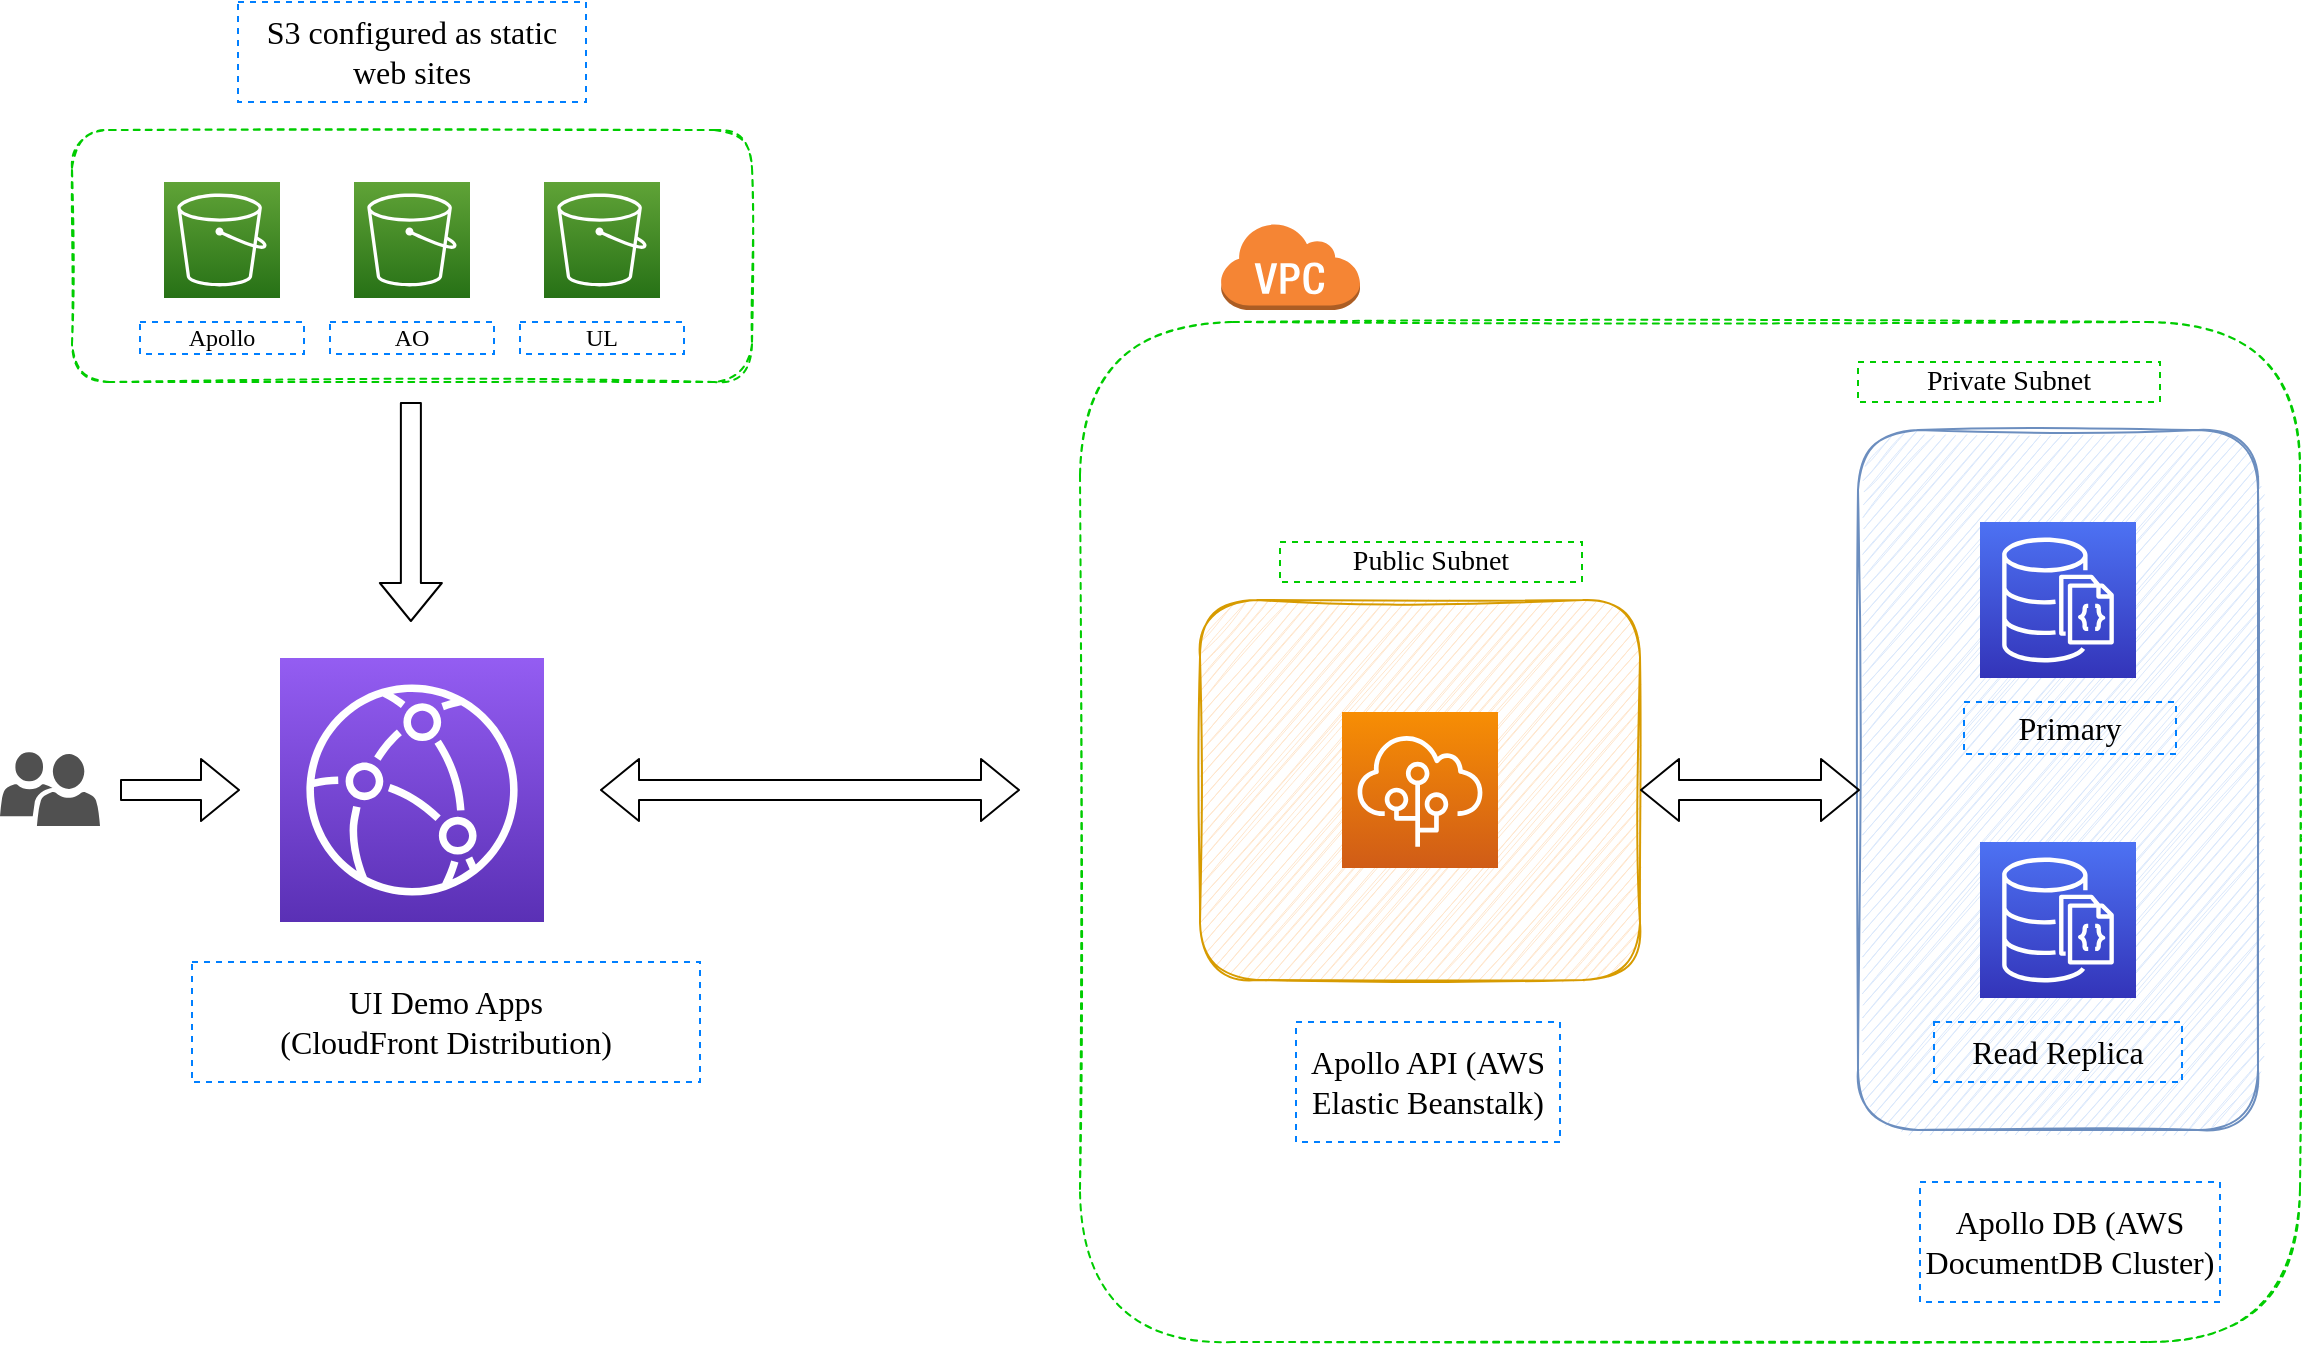 <mxfile version="13.6.5" type="github">
  <diagram id="kFIFrGbDQsV5YvxOIdgo" name="Page-1">
    <mxGraphModel dx="1090" dy="693" grid="1" gridSize="10" guides="1" tooltips="1" connect="1" arrows="1" fold="1" page="1" pageScale="1" pageWidth="1169" pageHeight="827" math="0" shadow="0">
      <root>
        <mxCell id="0" />
        <mxCell id="1" parent="0" />
        <mxCell id="HmWRv2XXiwyb1ps0FjEp-30" value="" style="rounded=1;whiteSpace=wrap;html=1;dashed=1;strokeColor=#00CC00;sketch=1;" vertex="1" parent="1">
          <mxGeometry x="46" y="84" width="340" height="126" as="geometry" />
        </mxCell>
        <mxCell id="HmWRv2XXiwyb1ps0FjEp-17" value="" style="rounded=1;whiteSpace=wrap;html=1;dashed=1;strokeColor=#00CC00;sketch=1;" vertex="1" parent="1">
          <mxGeometry x="550" y="180" width="610" height="510" as="geometry" />
        </mxCell>
        <mxCell id="HmWRv2XXiwyb1ps0FjEp-15" value="" style="rounded=1;whiteSpace=wrap;html=1;fillColor=#ffe6cc;strokeColor=#d79b00;sketch=1;glass=0;" vertex="1" parent="1">
          <mxGeometry x="610" y="319" width="220" height="190" as="geometry" />
        </mxCell>
        <mxCell id="HmWRv2XXiwyb1ps0FjEp-5" value="" style="rounded=1;whiteSpace=wrap;html=1;fillColor=#dae8fc;strokeColor=#6c8ebf;sketch=1;" vertex="1" parent="1">
          <mxGeometry x="939" y="234" width="200" height="350" as="geometry" />
        </mxCell>
        <mxCell id="HmWRv2XXiwyb1ps0FjEp-2" value="" style="outlineConnect=0;fontColor=#232F3E;gradientColor=#4D72F3;gradientDirection=north;fillColor=#3334B9;strokeColor=#ffffff;dashed=0;verticalLabelPosition=bottom;verticalAlign=top;align=center;html=1;fontSize=12;fontStyle=0;aspect=fixed;shape=mxgraph.aws4.resourceIcon;resIcon=mxgraph.aws4.documentdb_with_mongodb_compatibility;" vertex="1" parent="1">
          <mxGeometry x="1000" y="440" width="78" height="78" as="geometry" />
        </mxCell>
        <mxCell id="HmWRv2XXiwyb1ps0FjEp-3" value="" style="outlineConnect=0;fontColor=#232F3E;gradientColor=#4D72F3;gradientDirection=north;fillColor=#3334B9;strokeColor=#ffffff;dashed=0;verticalLabelPosition=bottom;verticalAlign=top;align=center;html=1;fontSize=12;fontStyle=0;aspect=fixed;shape=mxgraph.aws4.resourceIcon;resIcon=mxgraph.aws4.documentdb_with_mongodb_compatibility;" vertex="1" parent="1">
          <mxGeometry x="1000" y="280" width="78" height="78" as="geometry" />
        </mxCell>
        <mxCell id="HmWRv2XXiwyb1ps0FjEp-4" value="" style="outlineConnect=0;fontColor=#232F3E;gradientColor=#F78E04;gradientDirection=north;fillColor=#D05C17;strokeColor=#ffffff;dashed=0;verticalLabelPosition=bottom;verticalAlign=top;align=center;html=1;fontSize=12;fontStyle=0;aspect=fixed;shape=mxgraph.aws4.resourceIcon;resIcon=mxgraph.aws4.elastic_beanstalk;" vertex="1" parent="1">
          <mxGeometry x="681" y="375" width="78" height="78" as="geometry" />
        </mxCell>
        <mxCell id="HmWRv2XXiwyb1ps0FjEp-9" value="&lt;font style=&quot;font-size: 16px&quot; face=&quot;Verdana&quot;&gt;Apollo DB (AWS DocumentDB Cluster)&lt;/font&gt;" style="text;html=1;fillColor=none;align=center;verticalAlign=middle;whiteSpace=wrap;rounded=0;dashed=1;strokeColor=#007FFF;" vertex="1" parent="1">
          <mxGeometry x="970" y="610" width="150" height="60" as="geometry" />
        </mxCell>
        <mxCell id="HmWRv2XXiwyb1ps0FjEp-10" value="&lt;font style=&quot;font-size: 14px&quot; face=&quot;Verdana&quot;&gt;Private Subnet&lt;/font&gt;" style="text;html=1;fillColor=none;align=center;verticalAlign=middle;whiteSpace=wrap;rounded=0;dashed=1;strokeColor=#00CC00;" vertex="1" parent="1">
          <mxGeometry x="939" y="200" width="151" height="20" as="geometry" />
        </mxCell>
        <mxCell id="HmWRv2XXiwyb1ps0FjEp-12" value="&lt;font style=&quot;font-size: 16px&quot; face=&quot;Verdana&quot;&gt;Primary&lt;/font&gt;" style="text;html=1;fillColor=none;align=center;verticalAlign=middle;whiteSpace=wrap;rounded=0;dashed=1;strokeColor=#007FFF;" vertex="1" parent="1">
          <mxGeometry x="992" y="370" width="106" height="26" as="geometry" />
        </mxCell>
        <mxCell id="HmWRv2XXiwyb1ps0FjEp-13" value="&lt;font style=&quot;font-size: 16px&quot; face=&quot;Verdana&quot;&gt;Read Replica&lt;/font&gt;" style="text;html=1;fillColor=none;align=center;verticalAlign=middle;whiteSpace=wrap;rounded=0;dashed=1;strokeColor=#007FFF;" vertex="1" parent="1">
          <mxGeometry x="977" y="530" width="124" height="30" as="geometry" />
        </mxCell>
        <mxCell id="HmWRv2XXiwyb1ps0FjEp-14" value="&lt;font style=&quot;font-size: 16px&quot; face=&quot;Verdana&quot;&gt;Apollo API (AWS Elastic Beanstalk)&lt;/font&gt;" style="text;html=1;fillColor=none;align=center;verticalAlign=middle;whiteSpace=wrap;rounded=0;dashed=1;strokeColor=#007FFF;" vertex="1" parent="1">
          <mxGeometry x="658" y="530" width="132" height="60" as="geometry" />
        </mxCell>
        <mxCell id="HmWRv2XXiwyb1ps0FjEp-16" value="&lt;font style=&quot;font-size: 14px&quot; face=&quot;Verdana&quot;&gt;Public Subnet&lt;/font&gt;" style="text;html=1;fillColor=none;align=center;verticalAlign=middle;whiteSpace=wrap;rounded=0;dashed=1;strokeColor=#00CC00;" vertex="1" parent="1">
          <mxGeometry x="650" y="290" width="151" height="20" as="geometry" />
        </mxCell>
        <mxCell id="HmWRv2XXiwyb1ps0FjEp-19" value="" style="outlineConnect=0;dashed=0;verticalLabelPosition=bottom;verticalAlign=top;align=center;html=1;shape=mxgraph.aws3.virtual_private_cloud;fillColor=#F58534;gradientColor=none;strokeColor=#00CC00;" vertex="1" parent="1">
          <mxGeometry x="620" y="130" width="70" height="44" as="geometry" />
        </mxCell>
        <mxCell id="HmWRv2XXiwyb1ps0FjEp-21" value="" style="shape=flexArrow;endArrow=classic;startArrow=classic;html=1;entryX=1;entryY=0.5;entryDx=0;entryDy=0;" edge="1" parent="1" target="HmWRv2XXiwyb1ps0FjEp-15">
          <mxGeometry width="50" height="50" relative="1" as="geometry">
            <mxPoint x="940" y="414" as="sourcePoint" />
            <mxPoint x="793" y="560" as="targetPoint" />
          </mxGeometry>
        </mxCell>
        <mxCell id="HmWRv2XXiwyb1ps0FjEp-22" value="" style="outlineConnect=0;fontColor=#232F3E;gradientColor=#945DF2;gradientDirection=north;fillColor=#5A30B5;strokeColor=#ffffff;dashed=0;verticalLabelPosition=bottom;verticalAlign=top;align=center;html=1;fontSize=12;fontStyle=0;aspect=fixed;shape=mxgraph.aws4.resourceIcon;resIcon=mxgraph.aws4.cloudfront;" vertex="1" parent="1">
          <mxGeometry x="150" y="348" width="132" height="132" as="geometry" />
        </mxCell>
        <mxCell id="HmWRv2XXiwyb1ps0FjEp-24" value="" style="shape=flexArrow;endArrow=classic;html=1;" edge="1" parent="1">
          <mxGeometry width="50" height="50" relative="1" as="geometry">
            <mxPoint x="215.44" y="220" as="sourcePoint" />
            <mxPoint x="215.44" y="330" as="targetPoint" />
          </mxGeometry>
        </mxCell>
        <mxCell id="HmWRv2XXiwyb1ps0FjEp-25" value="&lt;font style=&quot;font-size: 16px&quot; face=&quot;Verdana&quot;&gt;UI Demo Apps&lt;br&gt;(CloudFront Distribution)&lt;/font&gt;" style="text;html=1;fillColor=none;align=center;verticalAlign=middle;whiteSpace=wrap;rounded=0;dashed=1;strokeColor=#007FFF;" vertex="1" parent="1">
          <mxGeometry x="106" y="500" width="254" height="60" as="geometry" />
        </mxCell>
        <mxCell id="HmWRv2XXiwyb1ps0FjEp-26" value="" style="outlineConnect=0;fontColor=#232F3E;gradientColor=#60A337;gradientDirection=north;fillColor=#277116;strokeColor=#ffffff;dashed=0;verticalLabelPosition=bottom;verticalAlign=top;align=center;html=1;fontSize=12;fontStyle=0;aspect=fixed;shape=mxgraph.aws4.resourceIcon;resIcon=mxgraph.aws4.s3;" vertex="1" parent="1">
          <mxGeometry x="92" y="110" width="58" height="58" as="geometry" />
        </mxCell>
        <mxCell id="HmWRv2XXiwyb1ps0FjEp-27" value="" style="outlineConnect=0;fontColor=#232F3E;gradientColor=#60A337;gradientDirection=north;fillColor=#277116;strokeColor=#ffffff;dashed=0;verticalLabelPosition=bottom;verticalAlign=top;align=center;html=1;fontSize=12;fontStyle=0;aspect=fixed;shape=mxgraph.aws4.resourceIcon;resIcon=mxgraph.aws4.s3;" vertex="1" parent="1">
          <mxGeometry x="282" y="110" width="58" height="58" as="geometry" />
        </mxCell>
        <mxCell id="HmWRv2XXiwyb1ps0FjEp-28" value="" style="outlineConnect=0;fontColor=#232F3E;gradientColor=#60A337;gradientDirection=north;fillColor=#277116;strokeColor=#ffffff;dashed=0;verticalLabelPosition=bottom;verticalAlign=top;align=center;html=1;fontSize=12;fontStyle=0;aspect=fixed;shape=mxgraph.aws4.resourceIcon;resIcon=mxgraph.aws4.s3;" vertex="1" parent="1">
          <mxGeometry x="187" y="110" width="58" height="58" as="geometry" />
        </mxCell>
        <mxCell id="HmWRv2XXiwyb1ps0FjEp-31" value="&lt;span style=&quot;font-size: 16px&quot;&gt;&lt;font face=&quot;Verdana&quot;&gt;S3 configured as static web sites&lt;/font&gt;&lt;/span&gt;" style="text;html=1;fillColor=none;align=center;verticalAlign=middle;whiteSpace=wrap;rounded=0;dashed=1;strokeColor=#007FFF;" vertex="1" parent="1">
          <mxGeometry x="129" y="20" width="174" height="50" as="geometry" />
        </mxCell>
        <mxCell id="HmWRv2XXiwyb1ps0FjEp-32" value="" style="shape=flexArrow;endArrow=classic;startArrow=classic;html=1;" edge="1" parent="1">
          <mxGeometry width="50" height="50" relative="1" as="geometry">
            <mxPoint x="310" y="414" as="sourcePoint" />
            <mxPoint x="520" y="414" as="targetPoint" />
          </mxGeometry>
        </mxCell>
        <mxCell id="HmWRv2XXiwyb1ps0FjEp-33" value="&lt;font face=&quot;Lucida Console&quot; style=&quot;font-size: 12px&quot;&gt;Apollo&lt;/font&gt;" style="text;html=1;fillColor=none;align=center;verticalAlign=middle;whiteSpace=wrap;rounded=0;dashed=1;strokeColor=#007FFF;" vertex="1" parent="1">
          <mxGeometry x="80" y="180" width="82" height="16" as="geometry" />
        </mxCell>
        <mxCell id="HmWRv2XXiwyb1ps0FjEp-34" value="&lt;font face=&quot;Lucida Console&quot; style=&quot;font-size: 12px&quot;&gt;AO&lt;/font&gt;" style="text;html=1;fillColor=none;align=center;verticalAlign=middle;whiteSpace=wrap;rounded=0;dashed=1;strokeColor=#007FFF;" vertex="1" parent="1">
          <mxGeometry x="175" y="180" width="82" height="16" as="geometry" />
        </mxCell>
        <mxCell id="HmWRv2XXiwyb1ps0FjEp-36" value="&lt;font face=&quot;Lucida Console&quot; style=&quot;font-size: 12px&quot;&gt;UL&lt;/font&gt;" style="text;html=1;fillColor=none;align=center;verticalAlign=middle;whiteSpace=wrap;rounded=0;dashed=1;strokeColor=#007FFF;" vertex="1" parent="1">
          <mxGeometry x="270" y="180" width="82" height="16" as="geometry" />
        </mxCell>
        <mxCell id="HmWRv2XXiwyb1ps0FjEp-37" value="" style="pointerEvents=1;shadow=0;dashed=0;html=1;strokeColor=none;labelPosition=center;verticalLabelPosition=bottom;verticalAlign=top;align=center;fillColor=#505050;shape=mxgraph.mscae.intune.user_group" vertex="1" parent="1">
          <mxGeometry x="10" y="395" width="50" height="37" as="geometry" />
        </mxCell>
        <mxCell id="HmWRv2XXiwyb1ps0FjEp-38" value="" style="shape=flexArrow;endArrow=classic;html=1;" edge="1" parent="1">
          <mxGeometry width="50" height="50" relative="1" as="geometry">
            <mxPoint x="70" y="414" as="sourcePoint" />
            <mxPoint x="130" y="414" as="targetPoint" />
          </mxGeometry>
        </mxCell>
      </root>
    </mxGraphModel>
  </diagram>
</mxfile>
